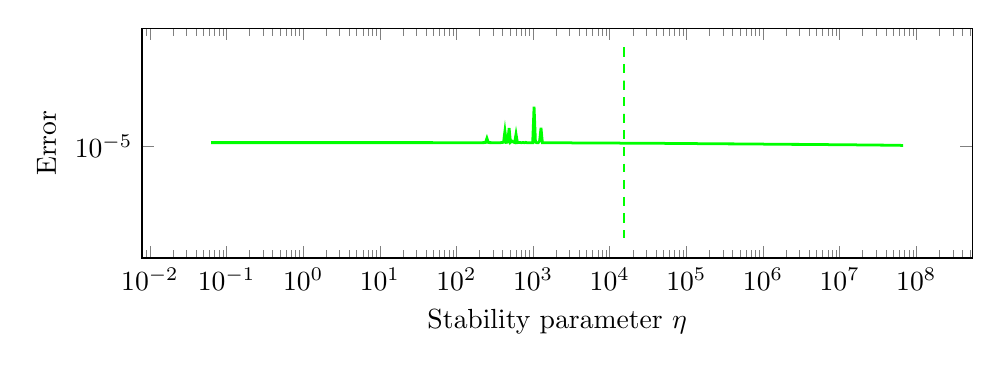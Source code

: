 \begin{tikzpicture}%
\begin{axis}[xmode=log,ymode=log,height=4.5cm,mark options={solid},xlabel={Stability parameter $\eta$},ylabel={Error},width=1\textwidth]%
\addplot[color=green,line width=1pt,solid] coordinates {%
(0.063,1.071e-05)%
(0.065,1.071e-05)%
(0.068,1.071e-05)%
(0.071,1.071e-05)%
(0.074,1.071e-05)%
(0.077,1.071e-05)%
(0.08,1.071e-05)%
(0.084,1.071e-05)%
(0.087,1.071e-05)%
(0.091,1.071e-05)%
(0.095,1.071e-05)%
(0.099,1.071e-05)%
(0.103,1.071e-05)%
(0.108,1.071e-05)%
(0.112,1.071e-05)%
(0.116,1.071e-05)%
(0.122,1.071e-05)%
(0.127,1.071e-05)%
(0.132,1.071e-05)%
(0.138,1.071e-05)%
(0.144,1.071e-05)%
(0.15,1.071e-05)%
(0.156,1.071e-05)%
(0.163,1.071e-05)%
(0.17,1.071e-05)%
(0.177,1.071e-05)%
(0.185,1.071e-05)%
(0.193,1.071e-05)%
(0.201,1.071e-05)%
(0.209,1.071e-05)%
(0.218,1.071e-05)%
(0.227,1.071e-05)%
(0.237,1.071e-05)%
(0.247,1.071e-05)%
(0.258,1.071e-05)%
(0.269,1.071e-05)%
(0.28,1.071e-05)%
(0.292,1.071e-05)%
(0.305,1.071e-05)%
(0.317,1.071e-05)%
(0.331,1.071e-05)%
(0.345,1.071e-05)%
(0.36,1.071e-05)%
(0.375,1.071e-05)%
(0.391,1.071e-05)%
(0.408,1.071e-05)%
(0.425,1.071e-05)%
(0.443,1.071e-05)%
(0.462,1.071e-05)%
(0.481,1.071e-05)%
(0.502,1.071e-05)%
(0.524,1.071e-05)%
(0.546,1.071e-05)%
(0.569,1.071e-05)%
(0.593,1.071e-05)%
(0.618,1.071e-05)%
(0.644,1.071e-05)%
(0.672,1.071e-05)%
(0.701,1.071e-05)%
(0.731,1.071e-05)%
(0.762,1.071e-05)%
(0.794,1.071e-05)%
(0.828,1.071e-05)%
(0.863,1.071e-05)%
(0.9,1.071e-05)%
(0.938,1.071e-05)%
(0.978,1.071e-05)%
(1.02,1.071e-05)%
(1.063,1.071e-05)%
(1.108,1.071e-05)%
(1.155,1.071e-05)%
(1.204,1.071e-05)%
(1.256,1.071e-05)%
(1.309,1.071e-05)%
(1.365,1.071e-05)%
(1.423,1.071e-05)%
(1.484,1.071e-05)%
(1.547,1.071e-05)%
(1.613,1.071e-05)%
(1.681,1.071e-05)%
(1.753,1.071e-05)%
(1.827,1.071e-05)%
(1.905,1.071e-05)%
(1.986,1.071e-05)%
(2.07,1.071e-05)%
(2.159,1.071e-05)%
(2.251,1.071e-05)%
(2.346,1.071e-05)%
(2.446,1.071e-05)%
(2.55,1.071e-05)%
(2.659,1.071e-05)%
(2.772,1.071e-05)%
(2.89,1.071e-05)%
(3.013,1.071e-05)%
(3.141,1.071e-05)%
(3.275,1.071e-05)%
(3.414,1.071e-05)%
(3.56,1.071e-05)%
(3.711,1.071e-05)%
(3.869,1.071e-05)%
(4.033,1.071e-05)%
(4.205,1.071e-05)%
(4.384,1.071e-05)%
(4.571,1.071e-05)%
(4.765,1.071e-05)%
(4.968,1.071e-05)%
(5.18,1.071e-05)%
(5.4,1.071e-05)%
(5.629,1.071e-05)%
(5.869,1.071e-05)%
(6.118,1.071e-05)%
(6.379,1.071e-05)%
(6.65,1.071e-05)%
(6.934,1.071e-05)%
(7.229,1.071e-05)%
(7.536,1.071e-05)%
(7.857,1.071e-05)%
(8.191,1.071e-05)%
(8.54,1.071e-05)%
(8.903,1.071e-05)%
(9.282,1.071e-05)%
(9.677,1.071e-05)%
(10.089,1.071e-05)%
(10.518,1.071e-05)%
(10.966,1.071e-05)%
(11.432,1.071e-05)%
(11.919,1.071e-05)%
(12.426,1.071e-05)%
(12.955,1.071e-05)%
(13.506,1.071e-05)%
(14.081,1.071e-05)%
(14.68,1.071e-05)%
(15.304,1.071e-05)%
(15.956,1.071e-05)%
(16.635,1.071e-05)%
(17.343,1.071e-05)%
(18.081,1.071e-05)%
(18.85,1.071e-05)%
(19.652,1.071e-05)%
(20.488,1.071e-05)%
(21.36,1.071e-05)%
(22.269,1.071e-05)%
(23.217,1.071e-05)%
(24.204,1.071e-05)%
(25.235,1.071e-05)%
(26.308,1.071e-05)%
(27.428,1.071e-05)%
(28.595,1.071e-05)%
(29.811,1.071e-05)%
(31.08,1.071e-05)%
(32.403,1.071e-05)%
(33.781,1.071e-05)%
(35.219,1.071e-05)%
(36.717,1.071e-05)%
(38.28,1.071e-05)%
(39.909,1.071e-05)%
(41.607,1.071e-05)%
(43.377,1.071e-05)%
(45.224,1.071e-05)%
(47.148,1.071e-05)%
(49.154,1.071e-05)%
(51.245,1.07e-05)%
(53.427,1.07e-05)%
(55.7,1.07e-05)%
(58.07,1.07e-05)%
(60.541,1.07e-05)%
(63.117,1.07e-05)%
(65.803,1.07e-05)%
(68.603,1.07e-05)%
(71.523,1.07e-05)%
(74.566,1.07e-05)%
(77.739,1.07e-05)%
(81.046,1.07e-05)%
(84.495,1.07e-05)%
(88.091,1.07e-05)%
(91.839,1.07e-05)%
(95.747,1.07e-05)%
(99.822,1.07e-05)%
(104.07,1.07e-05)%
(108.498,1.07e-05)%
(113.115,1.07e-05)%
(117.928,1.07e-05)%
(122.946,1.07e-05)%
(128.178,1.07e-05)%
(133.632,1.07e-05)%
(139.318,1.07e-05)%
(145.247,1.07e-05)%
(151.428,1.07e-05)%
(157.871,1.07e-05)%
(164.589,1.07e-05)%
(171.593,1.07e-05)%
(178.895,1.07e-05)%
(186.507,1.07e-05)%
(194.444,1.07e-05)%
(202.717,1.07e-05)%
(211.343,1.07e-05)%
(220.337,1.071e-05)%
(229.713,1.071e-05)%
(239.487,1.073e-05)%
(249.679,1.152e-05)%
(260.303,1.075e-05)%
(271.38,1.071e-05)%
(282.927,1.071e-05)%
(294.967,1.07e-05)%
(307.519,1.07e-05)%
(320.604,1.07e-05)%
(334.246,1.07e-05)%
(348.47,1.07e-05)%
(363.298,1.07e-05)%
(378.757,1.071e-05)%
(394.874,1.072e-05)%
(411.677,1.078e-05)%
(429.196,1.301e-05)%
(447.459,1.076e-05)%
(466.499,1.08e-05)%
(486.35,1.367e-05)%
(507.046,1.077e-05)%
(528.622,1.1e-05)%
(551.116,1.081e-05)%
(574.568,1.073e-05)%
(599.017,1.235e-05)%
(624.507,1.071e-05)%
(651.078,1.074e-05)%
(678.784,1.072e-05)%
(707.667,1.07e-05)%
(737.786,1.074e-05)%
(769.178,1.069e-05)%
(801.907,1.076e-05)%
(836.032,1.069e-05)%
(871.61,1.069e-05)%
(908.698,1.069e-05)%
(947.366,1.07e-05)%
(987.68,1.069e-05)%
(1029.709,1.962e-05)%
(1073.523,1.08e-05)%
(1119.2,1.069e-05)%
(1166.829,1.07e-05)%
(1216.48,1.101e-05)%
(1268.243,1.374e-05)%
(1322.214,1.069e-05)%
(1378.477,1.068e-05)%
(1437.133,1.068e-05)%
(1498.285,1.068e-05)%
(1562.042,1.068e-05)%
(1628.512,1.068e-05)%
(1697.811,1.068e-05)%
(1770.054,1.068e-05)%
(1845.376,1.068e-05)%
(1923.904,1.068e-05)%
(2005.766,1.068e-05)%
(2091.117,1.067e-05)%
(2180.102,1.067e-05)%
(2272.87,1.067e-05)%
(2369.587,1.067e-05)%
(2470.419,1.067e-05)%
(2575.546,1.067e-05)%
(2685.139,1.067e-05)%
(2799.398,1.067e-05)%
(2918.522,1.067e-05)%
(3042.714,1.067e-05)%
(3172.186,1.067e-05)%
(3307.174,1.066e-05)%
(3447.904,1.066e-05)%
(3594.618,1.066e-05)%
(3747.578,1.066e-05)%
(3907.046,1.066e-05)%
(4073.306,1.066e-05)%
(4246.637,1.066e-05)%
(4427.341,1.066e-05)%
(4615.738,1.066e-05)%
(4812.147,1.066e-05)%
(5016.915,1.065e-05)%
(5230.4,1.065e-05)%
(5452.966,1.065e-05)%
(5685.005,1.065e-05)%
(5926.918,1.065e-05)%
(6179.123,1.065e-05)%
(6442.048,1.065e-05)%
(6716.16,1.065e-05)%
(7001.984,1.065e-05)%
(7299.904,1.064e-05)%
(7610.56,1.064e-05)%
(7934.4,1.064e-05)%
(8272.064,1.064e-05)%
(8624.064,1.064e-05)%
(8991.04,1.064e-05)%
(9373.632,1.064e-05)%
(9772.48,1.064e-05)%
(10188.352,1.063e-05)%
(10621.888,1.063e-05)%
(11073.856,1.063e-05)%
(11545.088,1.063e-05)%
(12036.352,1.063e-05)%
(12548.544,1.063e-05)%
(13082.496,1.063e-05)%
(13639.168,1.062e-05)%
(14219.584,1.062e-05)%
(14824.64,1.062e-05)%
(15455.488,1.062e-05)%
(16113.152,1.062e-05)%
(16798.848,1.062e-05)%
(17513.664,1.062e-05)%
(18258.88,1.062e-05)%
(19035.84,1.061e-05)%
(19845.888,1.061e-05)%
(20690.368,1.061e-05)%
(21570.816,1.061e-05)%
(22488.704,1.061e-05)%
(23445.696,1.061e-05)%
(24443.328,1.06e-05)%
(25483.456,1.06e-05)%
(26567.872,1.06e-05)%
(27698.432,1.06e-05)%
(28877.056,1.06e-05)%
(30105.856,1.06e-05)%
(31386.944,1.06e-05)%
(32722.496,1.059e-05)%
(34114.944,1.059e-05)%
(35566.656,1.059e-05)%
(37080.064,1.059e-05)%
(38657.92,1.059e-05)%
(40302.912,1.059e-05)%
(42017.92,1.058e-05)%
(43805.888,1.058e-05)%
(45669.952,1.058e-05)%
(47613.312,1.058e-05)%
(49639.424,1.058e-05)%
(51751.68,1.058e-05)%
(53953.856,1.057e-05)%
(56249.728,1.057e-05)%
(58643.328,1.057e-05)%
(61138.752,1.057e-05)%
(63740.352,1.057e-05)%
(66452.48,1.057e-05)%
(69280.64,1.056e-05)%
(72228.48,1.056e-05)%
(75301.76,1.056e-05)%
(78506.24,1.056e-05)%
(81847.04,1.056e-05)%
(85329.92,1.056e-05)%
(88960.64,1.055e-05)%
(92746.24,1.055e-05)%
(96693.12,1.055e-05)%
(100807.68,1.055e-05)%
(105096.96,1.055e-05)%
(109569.28,1.055e-05)%
(114231.68,1.054e-05)%
(119092.48,1.054e-05)%
(124160.0,1.054e-05)%
(129443.84,1.054e-05)%
(134951.68,1.054e-05)%
(140694.4,1.053e-05)%
(146680.96,1.053e-05)%
(152922.88,1.053e-05)%
(159430.4,1.053e-05)%
(166214.4,1.053e-05)%
(173287.04,1.053e-05)%
(180661.12,1.052e-05)%
(188348.8,1.052e-05)%
(196363.52,1.052e-05)%
(204719.36,1.052e-05)%
(213430.4,1.052e-05)%
(222512.64,1.051e-05)%
(231980.8,1.051e-05)%
(241852.16,1.051e-05)%
(252144.0,1.051e-05)%
(262873.6,1.051e-05)%
(274059.52,1.05e-05)%
(285720.96,1.05e-05)%
(297879.68,1.05e-05)%
(310554.88,1.05e-05)%
(323769.6,1.05e-05)%
(337546.88,1.05e-05)%
(351910.4,1.049e-05)%
(366885.12,1.049e-05)%
(382497.28,1.049e-05)%
(398773.76,1.049e-05)%
(415742.72,1.049e-05)%
(433433.6,1.048e-05)%
(451877.12,1.048e-05)%
(471105.92,1.048e-05)%
(491152.64,1.048e-05)%
(512052.48,1.048e-05)%
(533841.28,1.047e-05)%
(556558.08,1.047e-05)%
(580240.64,1.047e-05)%
(604931.84,1.047e-05)%
(630673.28,1.047e-05)%
(657510.4,1.046e-05)%
(685491.2,1.046e-05)%
(714656.0,1.046e-05)%
(745068.8,1.046e-05)%
(776774.4,1.046e-05)%
(809824.0,1.046e-05)%
(844288.0,1.045e-05)%
(880211.2,1.045e-05)%
(917670.4,1.045e-05)%
(956716.8,1.045e-05)%
(997427.2,1.045e-05)%
(1039872.0,1.044e-05)%
(1084121.6,1.044e-05)%
(1130252.8,1.044e-05)%
(1178348.8,1.044e-05)%
(1228492.8,1.044e-05)%
(1280768.0,1.043e-05)%
(1335270.4,1.043e-05)%
(1392089.6,1.043e-05)%
(1451321.6,1.043e-05)%
(1513081.6,1.043e-05)%
(1577465.6,1.042e-05)%
(1644595.2,1.042e-05)%
(1714572.8,1.042e-05)%
(1787532.8,1.042e-05)%
(1863596.8,1.042e-05)%
(1942899.2,1.041e-05)%
(2025574.4,1.041e-05)%
(2111769.6,1.041e-05)%
(2201632.0,1.041e-05)%
(2295315.2,1.041e-05)%
(2392985.6,1.04e-05)%
(2494816.0,1.04e-05)%
(2600972.8,1.04e-05)%
(2711654.4,1.04e-05)%
(2827040.0,1.04e-05)%
(2947340.8,1.04e-05)%
(3072755.2,1.039e-05)%
(3203513.6,1.039e-05)%
(3339827.2,1.039e-05)%
(3481945.6,1.039e-05)%
(3630112.0,1.039e-05)%
(3784582.4,1.038e-05)%
(3945625.6,1.038e-05)%
(4113523.2,1.038e-05)%
(4288569.6,1.038e-05)%
(4471059.2,1.038e-05)%
(4661312.0,1.037e-05)%
(4859660.8,1.037e-05)%
(5066457.6,1.037e-05)%
(5282048.0,1.037e-05)%
(5506809.6,1.037e-05)%
(5741139.2,1.037e-05)%
(5985440.0,1.036e-05)%
(6240134.4,1.036e-05)%
(6505664.0,1.036e-05)%
(6782528.0,1.036e-05)%
(7071104.0,1.036e-05)%
(7372032.0,1.035e-05)%
(7685696.0,1.035e-05)%
(8012736.0,1.035e-05)%
(8353728.0,1.035e-05)%
(8709184.0,1.035e-05)%
(9079808.0,1.034e-05)%
(9466176.0,1.034e-05)%
(9868992.0,1.034e-05)%
(10288896.0,1.034e-05)%
(10726720.0,1.034e-05)%
(11183168.0,1.033e-05)%
(11659072.0,1.033e-05)%
(12155200.0,1.033e-05)%
(12672448.0,1.033e-05)%
(13211712.0,1.033e-05)%
(13773888.0,1.032e-05)%
(14360000.0,1.032e-05)%
(14971072.0,1.032e-05)%
(15608128.0,1.032e-05)%
(16272256.0,1.032e-05)%
(16964672.0,1.031e-05)%
(17686592.0,1.031e-05)%
(18439168.0,1.031e-05)%
(19223808.0,1.031e-05)%
(20041856.0,1.031e-05)%
(20894720.0,1.03e-05)%
(21783808.0,1.03e-05)%
(22710784.0,1.03e-05)%
(23677184.0,1.03e-05)%
(24684736.0,1.029e-05)%
(25735104.0,1.029e-05)%
(26830208.0,1.029e-05)%
(27971904.0,1.029e-05)%
(29162176.0,1.028e-05)%
(30403136.0,1.028e-05)%
(31696832.0,1.028e-05)%
(33045632.0,1.028e-05)%
(34451776.0,1.027e-05)%
(35917824.0,1.027e-05)%
(37446208.0,1.027e-05)%
(39039680.0,1.026e-05)%
(40700864.0,1.026e-05)%
(42432832.0,1.026e-05)%
(44238464.0,1.026e-05)%
(46120896.0,1.025e-05)%
(48083456.0,1.025e-05)%
(50129536.0,1.025e-05)%
(52262720.0,1.024e-05)%
(54486656.0,1.024e-05)%
(56805184.0,1.023e-05)%
(59222400.0,1.023e-05)%
(61742464.0,1.023e-05)%
(64369920.0,1.022e-05)%
(67109120.0,1.022e-05)%
};%
%
%
\addplot[color=green,line width=1pt,dashed] coordinates {%
(15360.0,5.31e-05)%
(15360.0,5.3e-05)%
(15360.0,5.29e-05)%
(15360.0,5.28e-05)%
(15360.0,5.27e-05)%
(15360.0,5.259e-05)%
(15360.0,5.249e-05)%
(15360.0,5.239e-05)%
(15360.0,5.229e-05)%
(15360.0,5.219e-05)%
(15360.0,5.208e-05)%
(15360.0,5.198e-05)%
(15360.0,5.188e-05)%
(15360.0,5.178e-05)%
(15360.0,5.167e-05)%
(15360.0,5.157e-05)%
(15360.0,5.147e-05)%
(15360.0,5.137e-05)%
(15360.0,5.127e-05)%
(15360.0,5.116e-05)%
(15360.0,5.106e-05)%
(15360.0,5.096e-05)%
(15360.0,5.086e-05)%
(15360.0,5.075e-05)%
(15360.0,5.065e-05)%
(15360.0,5.055e-05)%
(15360.0,5.045e-05)%
(15360.0,5.035e-05)%
(15360.0,5.024e-05)%
(15360.0,5.014e-05)%
(15360.0,5.004e-05)%
(15360.0,4.994e-05)%
(15360.0,4.984e-05)%
(15360.0,4.973e-05)%
(15360.0,4.963e-05)%
(15360.0,4.953e-05)%
(15360.0,4.943e-05)%
(15360.0,4.932e-05)%
(15360.0,4.922e-05)%
(15360.0,4.912e-05)%
(15360.0,4.902e-05)%
(15360.0,4.892e-05)%
(15360.0,4.881e-05)%
(15360.0,4.871e-05)%
(15360.0,4.861e-05)%
(15360.0,4.851e-05)%
(15360.0,4.84e-05)%
(15360.0,4.83e-05)%
(15360.0,4.82e-05)%
(15360.0,4.81e-05)%
(15360.0,4.8e-05)%
(15360.0,4.789e-05)%
(15360.0,4.779e-05)%
(15360.0,4.769e-05)%
(15360.0,4.759e-05)%
(15360.0,4.749e-05)%
(15360.0,4.738e-05)%
(15360.0,4.728e-05)%
(15360.0,4.718e-05)%
(15360.0,4.708e-05)%
(15360.0,4.697e-05)%
(15360.0,4.687e-05)%
(15360.0,4.677e-05)%
(15360.0,4.667e-05)%
(15360.0,4.657e-05)%
(15360.0,4.646e-05)%
(15360.0,4.636e-05)%
(15360.0,4.626e-05)%
(15360.0,4.616e-05)%
(15360.0,4.606e-05)%
(15360.0,4.595e-05)%
(15360.0,4.585e-05)%
(15360.0,4.575e-05)%
(15360.0,4.565e-05)%
(15360.0,4.554e-05)%
(15360.0,4.544e-05)%
(15360.0,4.534e-05)%
(15360.0,4.524e-05)%
(15360.0,4.514e-05)%
(15360.0,4.503e-05)%
(15360.0,4.493e-05)%
(15360.0,4.483e-05)%
(15360.0,4.473e-05)%
(15360.0,4.462e-05)%
(15360.0,4.452e-05)%
(15360.0,4.442e-05)%
(15360.0,4.432e-05)%
(15360.0,4.422e-05)%
(15360.0,4.411e-05)%
(15360.0,4.401e-05)%
(15360.0,4.391e-05)%
(15360.0,4.381e-05)%
(15360.0,4.371e-05)%
(15360.0,4.36e-05)%
(15360.0,4.35e-05)%
(15360.0,4.34e-05)%
(15360.0,4.33e-05)%
(15360.0,4.319e-05)%
(15360.0,4.309e-05)%
(15360.0,4.299e-05)%
(15360.0,4.289e-05)%
(15360.0,4.279e-05)%
(15360.0,4.268e-05)%
(15360.0,4.258e-05)%
(15360.0,4.248e-05)%
(15360.0,4.238e-05)%
(15360.0,4.228e-05)%
(15360.0,4.217e-05)%
(15360.0,4.207e-05)%
(15360.0,4.197e-05)%
(15360.0,4.187e-05)%
(15360.0,4.176e-05)%
(15360.0,4.166e-05)%
(15360.0,4.156e-05)%
(15360.0,4.146e-05)%
(15360.0,4.136e-05)%
(15360.0,4.125e-05)%
(15360.0,4.115e-05)%
(15360.0,4.105e-05)%
(15360.0,4.095e-05)%
(15360.0,4.084e-05)%
(15360.0,4.074e-05)%
(15360.0,4.064e-05)%
(15360.0,4.054e-05)%
(15360.0,4.044e-05)%
(15360.0,4.033e-05)%
(15360.0,4.023e-05)%
(15360.0,4.013e-05)%
(15360.0,4.003e-05)%
(15360.0,3.993e-05)%
(15360.0,3.982e-05)%
(15360.0,3.972e-05)%
(15360.0,3.962e-05)%
(15360.0,3.952e-05)%
(15360.0,3.941e-05)%
(15360.0,3.931e-05)%
(15360.0,3.921e-05)%
(15360.0,3.911e-05)%
(15360.0,3.901e-05)%
(15360.0,3.89e-05)%
(15360.0,3.88e-05)%
(15360.0,3.87e-05)%
(15360.0,3.86e-05)%
(15360.0,3.849e-05)%
(15360.0,3.839e-05)%
(15360.0,3.829e-05)%
(15360.0,3.819e-05)%
(15360.0,3.809e-05)%
(15360.0,3.798e-05)%
(15360.0,3.788e-05)%
(15360.0,3.778e-05)%
(15360.0,3.768e-05)%
(15360.0,3.758e-05)%
(15360.0,3.747e-05)%
(15360.0,3.737e-05)%
(15360.0,3.727e-05)%
(15360.0,3.717e-05)%
(15360.0,3.706e-05)%
(15360.0,3.696e-05)%
(15360.0,3.686e-05)%
(15360.0,3.676e-05)%
(15360.0,3.666e-05)%
(15360.0,3.655e-05)%
(15360.0,3.645e-05)%
(15360.0,3.635e-05)%
(15360.0,3.625e-05)%
(15360.0,3.615e-05)%
(15360.0,3.604e-05)%
(15360.0,3.594e-05)%
(15360.0,3.584e-05)%
(15360.0,3.574e-05)%
(15360.0,3.563e-05)%
(15360.0,3.553e-05)%
(15360.0,3.543e-05)%
(15360.0,3.533e-05)%
(15360.0,3.523e-05)%
(15360.0,3.512e-05)%
(15360.0,3.502e-05)%
(15360.0,3.492e-05)%
(15360.0,3.482e-05)%
(15360.0,3.471e-05)%
(15360.0,3.461e-05)%
(15360.0,3.451e-05)%
(15360.0,3.441e-05)%
(15360.0,3.431e-05)%
(15360.0,3.42e-05)%
(15360.0,3.41e-05)%
(15360.0,3.4e-05)%
(15360.0,3.39e-05)%
(15360.0,3.38e-05)%
(15360.0,3.369e-05)%
(15360.0,3.359e-05)%
(15360.0,3.349e-05)%
(15360.0,3.339e-05)%
(15360.0,3.328e-05)%
(15360.0,3.318e-05)%
(15360.0,3.308e-05)%
(15360.0,3.298e-05)%
(15360.0,3.288e-05)%
(15360.0,3.277e-05)%
(15360.0,3.267e-05)%
(15360.0,3.257e-05)%
(15360.0,3.247e-05)%
(15360.0,3.237e-05)%
(15360.0,3.226e-05)%
(15360.0,3.216e-05)%
(15360.0,3.206e-05)%
(15360.0,3.196e-05)%
(15360.0,3.185e-05)%
(15360.0,3.175e-05)%
(15360.0,3.165e-05)%
(15360.0,3.155e-05)%
(15360.0,3.145e-05)%
(15360.0,3.134e-05)%
(15360.0,3.124e-05)%
(15360.0,3.114e-05)%
(15360.0,3.104e-05)%
(15360.0,3.093e-05)%
(15360.0,3.083e-05)%
(15360.0,3.073e-05)%
(15360.0,3.063e-05)%
(15360.0,3.053e-05)%
(15360.0,3.042e-05)%
(15360.0,3.032e-05)%
(15360.0,3.022e-05)%
(15360.0,3.012e-05)%
(15360.0,3.002e-05)%
(15360.0,2.991e-05)%
(15360.0,2.981e-05)%
(15360.0,2.971e-05)%
(15360.0,2.961e-05)%
(15360.0,2.95e-05)%
(15360.0,2.94e-05)%
(15360.0,2.93e-05)%
(15360.0,2.92e-05)%
(15360.0,2.91e-05)%
(15360.0,2.899e-05)%
(15360.0,2.889e-05)%
(15360.0,2.879e-05)%
(15360.0,2.869e-05)%
(15360.0,2.858e-05)%
(15360.0,2.848e-05)%
(15360.0,2.838e-05)%
(15360.0,2.828e-05)%
(15360.0,2.818e-05)%
(15360.0,2.807e-05)%
(15360.0,2.797e-05)%
(15360.0,2.787e-05)%
(15360.0,2.777e-05)%
(15360.0,2.767e-05)%
(15360.0,2.756e-05)%
(15360.0,2.746e-05)%
(15360.0,2.736e-05)%
(15360.0,2.726e-05)%
(15360.0,2.715e-05)%
(15360.0,2.705e-05)%
(15360.0,2.695e-05)%
(15360.0,2.685e-05)%
(15360.0,2.675e-05)%
(15360.0,2.664e-05)%
(15360.0,2.654e-05)%
(15360.0,2.644e-05)%
(15360.0,2.634e-05)%
(15360.0,2.624e-05)%
(15360.0,2.613e-05)%
(15360.0,2.603e-05)%
(15360.0,2.593e-05)%
(15360.0,2.583e-05)%
(15360.0,2.572e-05)%
(15360.0,2.562e-05)%
(15360.0,2.552e-05)%
(15360.0,2.542e-05)%
(15360.0,2.532e-05)%
(15360.0,2.521e-05)%
(15360.0,2.511e-05)%
(15360.0,2.501e-05)%
(15360.0,2.491e-05)%
(15360.0,2.48e-05)%
(15360.0,2.47e-05)%
(15360.0,2.46e-05)%
(15360.0,2.45e-05)%
(15360.0,2.44e-05)%
(15360.0,2.429e-05)%
(15360.0,2.419e-05)%
(15360.0,2.409e-05)%
(15360.0,2.399e-05)%
(15360.0,2.389e-05)%
(15360.0,2.378e-05)%
(15360.0,2.368e-05)%
(15360.0,2.358e-05)%
(15360.0,2.348e-05)%
(15360.0,2.337e-05)%
(15360.0,2.327e-05)%
(15360.0,2.317e-05)%
(15360.0,2.307e-05)%
(15360.0,2.297e-05)%
(15360.0,2.286e-05)%
(15360.0,2.276e-05)%
(15360.0,2.266e-05)%
(15360.0,2.256e-05)%
(15360.0,2.246e-05)%
(15360.0,2.235e-05)%
(15360.0,2.225e-05)%
(15360.0,2.215e-05)%
(15360.0,2.205e-05)%
(15360.0,2.194e-05)%
(15360.0,2.184e-05)%
(15360.0,2.174e-05)%
(15360.0,2.164e-05)%
(15360.0,2.154e-05)%
(15360.0,2.143e-05)%
(15360.0,2.133e-05)%
(15360.0,2.123e-05)%
(15360.0,2.113e-05)%
(15360.0,2.102e-05)%
(15360.0,2.092e-05)%
(15360.0,2.082e-05)%
(15360.0,2.072e-05)%
(15360.0,2.062e-05)%
(15360.0,2.051e-05)%
(15360.0,2.041e-05)%
(15360.0,2.031e-05)%
(15360.0,2.021e-05)%
(15360.0,2.011e-05)%
(15360.0,2.0e-05)%
(15360.0,1.99e-05)%
(15360.0,1.98e-05)%
(15360.0,1.97e-05)%
(15360.0,1.959e-05)%
(15360.0,1.949e-05)%
(15360.0,1.939e-05)%
(15360.0,1.929e-05)%
(15360.0,1.919e-05)%
(15360.0,1.908e-05)%
(15360.0,1.898e-05)%
(15360.0,1.888e-05)%
(15360.0,1.878e-05)%
(15360.0,1.867e-05)%
(15360.0,1.857e-05)%
(15360.0,1.847e-05)%
(15360.0,1.837e-05)%
(15360.0,1.827e-05)%
(15360.0,1.816e-05)%
(15360.0,1.806e-05)%
(15360.0,1.796e-05)%
(15360.0,1.786e-05)%
(15360.0,1.776e-05)%
(15360.0,1.765e-05)%
(15360.0,1.755e-05)%
(15360.0,1.745e-05)%
(15360.0,1.735e-05)%
(15360.0,1.724e-05)%
(15360.0,1.714e-05)%
(15360.0,1.704e-05)%
(15360.0,1.694e-05)%
(15360.0,1.684e-05)%
(15360.0,1.673e-05)%
(15360.0,1.663e-05)%
(15360.0,1.653e-05)%
(15360.0,1.643e-05)%
(15360.0,1.633e-05)%
(15360.0,1.622e-05)%
(15360.0,1.612e-05)%
(15360.0,1.602e-05)%
(15360.0,1.592e-05)%
(15360.0,1.581e-05)%
(15360.0,1.571e-05)%
(15360.0,1.561e-05)%
(15360.0,1.551e-05)%
(15360.0,1.541e-05)%
(15360.0,1.53e-05)%
(15360.0,1.52e-05)%
(15360.0,1.51e-05)%
(15360.0,1.5e-05)%
(15360.0,1.489e-05)%
(15360.0,1.479e-05)%
(15360.0,1.469e-05)%
(15360.0,1.459e-05)%
(15360.0,1.449e-05)%
(15360.0,1.438e-05)%
(15360.0,1.428e-05)%
(15360.0,1.418e-05)%
(15360.0,1.408e-05)%
(15360.0,1.398e-05)%
(15360.0,1.387e-05)%
(15360.0,1.377e-05)%
(15360.0,1.367e-05)%
(15360.0,1.357e-05)%
(15360.0,1.346e-05)%
(15360.0,1.336e-05)%
(15360.0,1.326e-05)%
(15360.0,1.316e-05)%
(15360.0,1.306e-05)%
(15360.0,1.295e-05)%
(15360.0,1.285e-05)%
(15360.0,1.275e-05)%
(15360.0,1.265e-05)%
(15360.0,1.255e-05)%
(15360.0,1.244e-05)%
(15360.0,1.234e-05)%
(15360.0,1.224e-05)%
(15360.0,1.214e-05)%
(15360.0,1.203e-05)%
(15360.0,1.193e-05)%
(15360.0,1.183e-05)%
(15360.0,1.173e-05)%
(15360.0,1.163e-05)%
(15360.0,1.152e-05)%
(15360.0,1.142e-05)%
(15360.0,1.132e-05)%
(15360.0,1.122e-05)%
(15360.0,1.111e-05)%
(15360.0,1.101e-05)%
(15360.0,1.091e-05)%
(15360.0,1.081e-05)%
(15360.0,1.071e-05)%
(15360.0,1.06e-05)%
(15360.0,1.05e-05)%
(15360.0,1.04e-05)%
(15360.0,1.03e-05)%
(15360.0,1.02e-05)%
(15360.0,1.009e-05)%
(15360.0,9.991e-06)%
(15360.0,9.889e-06)%
(15360.0,9.787e-06)%
(15360.0,9.684e-06)%
(15360.0,9.582e-06)%
(15360.0,9.48e-06)%
(15360.0,9.378e-06)%
(15360.0,9.276e-06)%
(15360.0,9.174e-06)%
(15360.0,9.071e-06)%
(15360.0,8.969e-06)%
(15360.0,8.867e-06)%
(15360.0,8.765e-06)%
(15360.0,8.663e-06)%
(15360.0,8.561e-06)%
(15360.0,8.458e-06)%
(15360.0,8.356e-06)%
(15360.0,8.254e-06)%
(15360.0,8.152e-06)%
(15360.0,8.05e-06)%
(15360.0,7.948e-06)%
(15360.0,7.845e-06)%
(15360.0,7.743e-06)%
(15360.0,7.641e-06)%
(15360.0,7.539e-06)%
(15360.0,7.437e-06)%
(15360.0,7.335e-06)%
(15360.0,7.232e-06)%
(15360.0,7.13e-06)%
(15360.0,7.028e-06)%
(15360.0,6.926e-06)%
(15360.0,6.824e-06)%
(15360.0,6.722e-06)%
(15360.0,6.619e-06)%
(15360.0,6.517e-06)%
(15360.0,6.415e-06)%
(15360.0,6.313e-06)%
(15360.0,6.211e-06)%
(15360.0,6.109e-06)%
(15360.0,6.006e-06)%
(15360.0,5.904e-06)%
(15360.0,5.802e-06)%
(15360.0,5.7e-06)%
(15360.0,5.598e-06)%
(15360.0,5.496e-06)%
(15360.0,5.393e-06)%
(15360.0,5.291e-06)%
(15360.0,5.189e-06)%
(15360.0,5.087e-06)%
(15360.0,4.985e-06)%
(15360.0,4.883e-06)%
(15360.0,4.78e-06)%
(15360.0,4.678e-06)%
(15360.0,4.576e-06)%
(15360.0,4.474e-06)%
(15360.0,4.372e-06)%
(15360.0,4.27e-06)%
(15360.0,4.167e-06)%
(15360.0,4.065e-06)%
(15360.0,3.963e-06)%
(15360.0,3.861e-06)%
(15360.0,3.759e-06)%
(15360.0,3.657e-06)%
(15360.0,3.554e-06)%
(15360.0,3.452e-06)%
(15360.0,3.35e-06)%
(15360.0,3.248e-06)%
(15360.0,3.146e-06)%
(15360.0,3.044e-06)%
(15360.0,2.942e-06)%
(15360.0,2.839e-06)%
(15360.0,2.737e-06)%
(15360.0,2.635e-06)%
(15360.0,2.533e-06)%
(15360.0,2.431e-06)%
(15360.0,2.329e-06)%
(15360.0,2.226e-06)%
(15360.0,2.124e-06)%
};%
%
%
\end{axis}%
\end{tikzpicture}%
